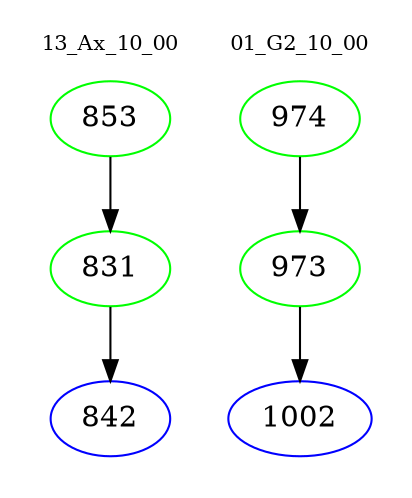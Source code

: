 digraph{
subgraph cluster_0 {
color = white
label = "13_Ax_10_00";
fontsize=10;
T0_853 [label="853", color="green"]
T0_853 -> T0_831 [color="black"]
T0_831 [label="831", color="green"]
T0_831 -> T0_842 [color="black"]
T0_842 [label="842", color="blue"]
}
subgraph cluster_1 {
color = white
label = "01_G2_10_00";
fontsize=10;
T1_974 [label="974", color="green"]
T1_974 -> T1_973 [color="black"]
T1_973 [label="973", color="green"]
T1_973 -> T1_1002 [color="black"]
T1_1002 [label="1002", color="blue"]
}
}
